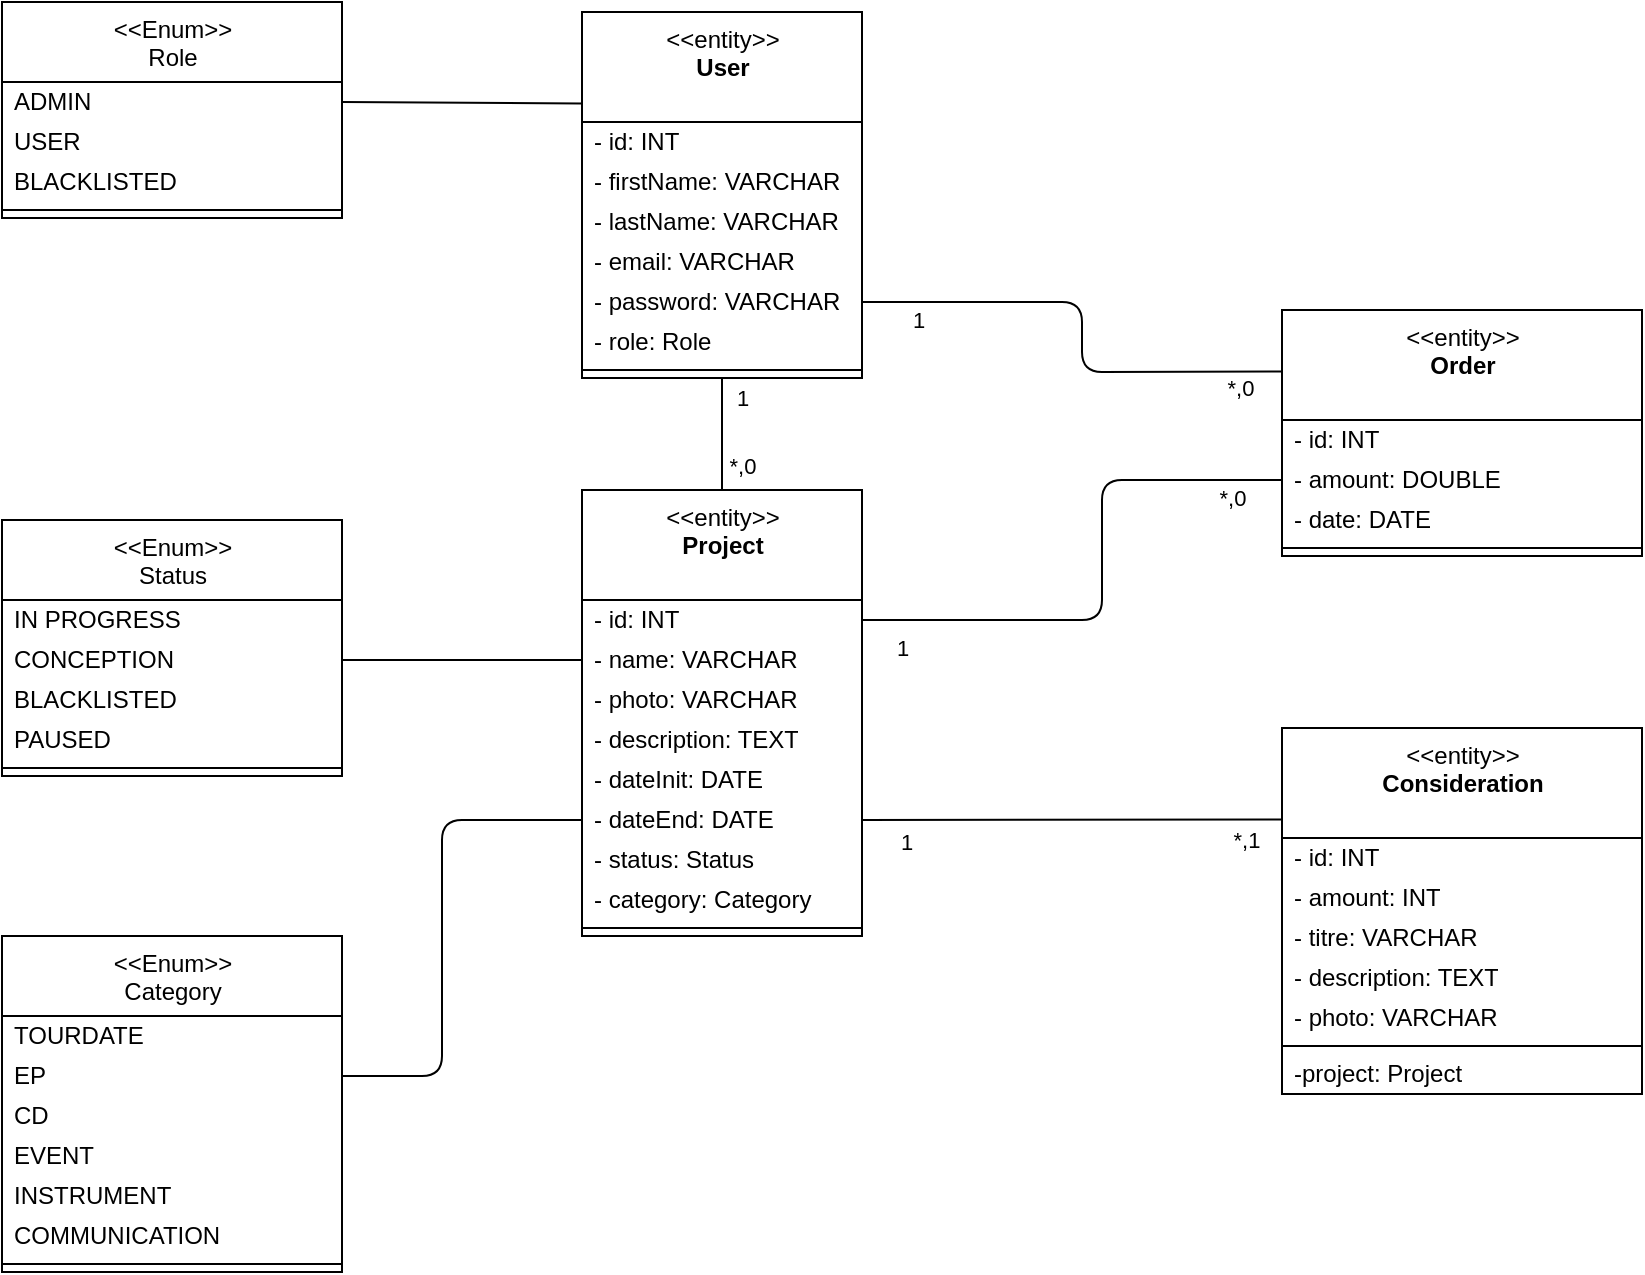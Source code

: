 <mxfile>
    <diagram id="huM5XIfTlMFl4nQvfAJQ" name="Page-1">
        <mxGraphModel dx="772" dy="418" grid="1" gridSize="10" guides="1" tooltips="1" connect="1" arrows="1" fold="1" page="1" pageScale="1" pageWidth="1654" pageHeight="1169" math="0" shadow="0">
            <root>
                <mxCell id="0"/>
                <mxCell id="1" parent="0"/>
                <mxCell id="66" style="edgeStyle=none;html=1;exitX=0.5;exitY=1;exitDx=0;exitDy=0;entryX=0.5;entryY=0;entryDx=0;entryDy=0;endArrow=none;endFill=0;" parent="1" source="2" target="20" edge="1">
                    <mxGeometry relative="1" as="geometry"/>
                </mxCell>
                <mxCell id="67" value="1" style="edgeLabel;html=1;align=center;verticalAlign=middle;resizable=0;points=[];" parent="66" vertex="1" connectable="0">
                    <mxGeometry x="-0.657" y="2" relative="1" as="geometry">
                        <mxPoint x="8" as="offset"/>
                    </mxGeometry>
                </mxCell>
                <mxCell id="69" value="*,0" style="edgeLabel;html=1;align=center;verticalAlign=middle;resizable=0;points=[];" parent="66" vertex="1" connectable="0">
                    <mxGeometry x="0.571" y="3" relative="1" as="geometry">
                        <mxPoint x="7" as="offset"/>
                    </mxGeometry>
                </mxCell>
                <mxCell id="2" value="&amp;lt;&amp;lt;entity&amp;gt;&amp;gt;&lt;br&gt;&lt;b&gt;User&lt;/b&gt;" style="swimlane;fontStyle=0;align=center;verticalAlign=top;childLayout=stackLayout;horizontal=1;startSize=55;horizontalStack=0;resizeParent=1;resizeParentMax=0;resizeLast=0;collapsible=0;marginBottom=0;html=1;" parent="1" vertex="1">
                    <mxGeometry x="320" y="231" width="140" height="183" as="geometry"/>
                </mxCell>
                <mxCell id="4" value="- id: INT" style="text;html=1;strokeColor=none;fillColor=none;align=left;verticalAlign=middle;spacingLeft=4;spacingRight=4;overflow=hidden;rotatable=0;points=[[0,0.5],[1,0.5]];portConstraint=eastwest;" parent="2" vertex="1">
                    <mxGeometry y="55" width="140" height="20" as="geometry"/>
                </mxCell>
                <mxCell id="10" value="- firstName: VARCHAR" style="text;html=1;strokeColor=none;fillColor=none;align=left;verticalAlign=middle;spacingLeft=4;spacingRight=4;overflow=hidden;rotatable=0;points=[[0,0.5],[1,0.5]];portConstraint=eastwest;" parent="2" vertex="1">
                    <mxGeometry y="75" width="140" height="20" as="geometry"/>
                </mxCell>
                <mxCell id="11" value="- lastName: VARCHAR" style="text;html=1;strokeColor=none;fillColor=none;align=left;verticalAlign=middle;spacingLeft=4;spacingRight=4;overflow=hidden;rotatable=0;points=[[0,0.5],[1,0.5]];portConstraint=eastwest;" parent="2" vertex="1">
                    <mxGeometry y="95" width="140" height="20" as="geometry"/>
                </mxCell>
                <mxCell id="13" value="- email: VARCHAR" style="text;html=1;strokeColor=none;fillColor=none;align=left;verticalAlign=middle;spacingLeft=4;spacingRight=4;overflow=hidden;rotatable=0;points=[[0,0.5],[1,0.5]];portConstraint=eastwest;" parent="2" vertex="1">
                    <mxGeometry y="115" width="140" height="20" as="geometry"/>
                </mxCell>
                <mxCell id="12" value="- password: VARCHAR" style="text;html=1;strokeColor=none;fillColor=none;align=left;verticalAlign=middle;spacingLeft=4;spacingRight=4;overflow=hidden;rotatable=0;points=[[0,0.5],[1,0.5]];portConstraint=eastwest;" parent="2" vertex="1">
                    <mxGeometry y="135" width="140" height="20" as="geometry"/>
                </mxCell>
                <mxCell id="14" value="- role: Role" style="text;html=1;strokeColor=none;fillColor=none;align=left;verticalAlign=middle;spacingLeft=4;spacingRight=4;overflow=hidden;rotatable=0;points=[[0,0.5],[1,0.5]];portConstraint=eastwest;" parent="2" vertex="1">
                    <mxGeometry y="155" width="140" height="20" as="geometry"/>
                </mxCell>
                <mxCell id="7" value="" style="line;strokeWidth=1;fillColor=none;align=left;verticalAlign=middle;spacingTop=-1;spacingLeft=3;spacingRight=3;rotatable=0;labelPosition=right;points=[];portConstraint=eastwest;" parent="2" vertex="1">
                    <mxGeometry y="175" width="140" height="8" as="geometry"/>
                </mxCell>
                <mxCell id="63" style="edgeStyle=none;html=1;exitX=1;exitY=0.5;exitDx=0;exitDy=0;entryX=0;entryY=0.25;entryDx=0;entryDy=0;endArrow=none;endFill=0;" parent="1" source="16" target="2" edge="1">
                    <mxGeometry relative="1" as="geometry"/>
                </mxCell>
                <mxCell id="15" value="&amp;lt;&amp;lt;Enum&amp;gt;&amp;gt;&lt;br&gt;Role" style="swimlane;fontStyle=0;align=center;verticalAlign=top;childLayout=stackLayout;horizontal=1;startSize=40;horizontalStack=0;resizeParent=1;resizeParentMax=0;resizeLast=0;collapsible=0;marginBottom=0;html=1;" parent="1" vertex="1">
                    <mxGeometry x="30" y="226" width="170" height="108" as="geometry"/>
                </mxCell>
                <mxCell id="16" value="ADMIN" style="text;html=1;strokeColor=none;fillColor=none;align=left;verticalAlign=middle;spacingLeft=4;spacingRight=4;overflow=hidden;rotatable=0;points=[[0,0.5],[1,0.5]];portConstraint=eastwest;" parent="15" vertex="1">
                    <mxGeometry y="40" width="170" height="20" as="geometry"/>
                </mxCell>
                <mxCell id="17" value="USER" style="text;html=1;strokeColor=none;fillColor=none;align=left;verticalAlign=middle;spacingLeft=4;spacingRight=4;overflow=hidden;rotatable=0;points=[[0,0.5],[1,0.5]];portConstraint=eastwest;" parent="15" vertex="1">
                    <mxGeometry y="60" width="170" height="20" as="geometry"/>
                </mxCell>
                <mxCell id="18" value="BLACKLISTED" style="text;html=1;strokeColor=none;fillColor=none;align=left;verticalAlign=middle;spacingLeft=4;spacingRight=4;overflow=hidden;rotatable=0;points=[[0,0.5],[1,0.5]];portConstraint=eastwest;" parent="15" vertex="1">
                    <mxGeometry y="80" width="170" height="20" as="geometry"/>
                </mxCell>
                <mxCell id="19" value="" style="line;strokeWidth=1;fillColor=none;align=left;verticalAlign=middle;spacingTop=-1;spacingLeft=3;spacingRight=3;rotatable=0;labelPosition=right;points=[];portConstraint=eastwest;" parent="15" vertex="1">
                    <mxGeometry y="100" width="170" height="8" as="geometry"/>
                </mxCell>
                <mxCell id="20" value="&amp;lt;&amp;lt;entity&amp;gt;&amp;gt;&lt;br&gt;&lt;b&gt;Project&lt;/b&gt;" style="swimlane;fontStyle=0;align=center;verticalAlign=top;childLayout=stackLayout;horizontal=1;startSize=55;horizontalStack=0;resizeParent=1;resizeParentMax=0;resizeLast=0;collapsible=0;marginBottom=0;html=1;" parent="1" vertex="1">
                    <mxGeometry x="320" y="470" width="140" height="223" as="geometry"/>
                </mxCell>
                <mxCell id="21" value="- id: INT" style="text;html=1;strokeColor=none;fillColor=none;align=left;verticalAlign=middle;spacingLeft=4;spacingRight=4;overflow=hidden;rotatable=0;points=[[0,0.5],[1,0.5]];portConstraint=eastwest;" parent="20" vertex="1">
                    <mxGeometry y="55" width="140" height="20" as="geometry"/>
                </mxCell>
                <mxCell id="22" value="- name: VARCHAR" style="text;html=1;strokeColor=none;fillColor=none;align=left;verticalAlign=middle;spacingLeft=4;spacingRight=4;overflow=hidden;rotatable=0;points=[[0,0.5],[1,0.5]];portConstraint=eastwest;" parent="20" vertex="1">
                    <mxGeometry y="75" width="140" height="20" as="geometry"/>
                </mxCell>
                <mxCell id="23" value="- photo: VARCHAR" style="text;html=1;strokeColor=none;fillColor=none;align=left;verticalAlign=middle;spacingLeft=4;spacingRight=4;overflow=hidden;rotatable=0;points=[[0,0.5],[1,0.5]];portConstraint=eastwest;" parent="20" vertex="1">
                    <mxGeometry y="95" width="140" height="20" as="geometry"/>
                </mxCell>
                <mxCell id="24" value="- description: TEXT" style="text;html=1;strokeColor=none;fillColor=none;align=left;verticalAlign=middle;spacingLeft=4;spacingRight=4;overflow=hidden;rotatable=0;points=[[0,0.5],[1,0.5]];portConstraint=eastwest;" parent="20" vertex="1">
                    <mxGeometry y="115" width="140" height="20" as="geometry"/>
                </mxCell>
                <mxCell id="25" value="- dateInit: DATE" style="text;html=1;strokeColor=none;fillColor=none;align=left;verticalAlign=middle;spacingLeft=4;spacingRight=4;overflow=hidden;rotatable=0;points=[[0,0.5],[1,0.5]];portConstraint=eastwest;" parent="20" vertex="1">
                    <mxGeometry y="135" width="140" height="20" as="geometry"/>
                </mxCell>
                <mxCell id="26" value="- dateEnd: DATE" style="text;html=1;strokeColor=none;fillColor=none;align=left;verticalAlign=middle;spacingLeft=4;spacingRight=4;overflow=hidden;rotatable=0;points=[[0,0.5],[1,0.5]];portConstraint=eastwest;" parent="20" vertex="1">
                    <mxGeometry y="155" width="140" height="20" as="geometry"/>
                </mxCell>
                <mxCell id="28" value="- status: Status" style="text;html=1;strokeColor=none;fillColor=none;align=left;verticalAlign=middle;spacingLeft=4;spacingRight=4;overflow=hidden;rotatable=0;points=[[0,0.5],[1,0.5]];portConstraint=eastwest;" parent="20" vertex="1">
                    <mxGeometry y="175" width="140" height="20" as="geometry"/>
                </mxCell>
                <mxCell id="35" value="- category: Category" style="text;html=1;strokeColor=none;fillColor=none;align=left;verticalAlign=middle;spacingLeft=4;spacingRight=4;overflow=hidden;rotatable=0;points=[[0,0.5],[1,0.5]];portConstraint=eastwest;" parent="20" vertex="1">
                    <mxGeometry y="195" width="140" height="20" as="geometry"/>
                </mxCell>
                <mxCell id="27" value="" style="line;strokeWidth=1;fillColor=none;align=left;verticalAlign=middle;spacingTop=-1;spacingLeft=3;spacingRight=3;rotatable=0;labelPosition=right;points=[];portConstraint=eastwest;" parent="20" vertex="1">
                    <mxGeometry y="215" width="140" height="8" as="geometry"/>
                </mxCell>
                <mxCell id="29" value="&amp;lt;&amp;lt;Enum&amp;gt;&amp;gt;&lt;br&gt;Status" style="swimlane;fontStyle=0;align=center;verticalAlign=top;childLayout=stackLayout;horizontal=1;startSize=40;horizontalStack=0;resizeParent=1;resizeParentMax=0;resizeLast=0;collapsible=0;marginBottom=0;html=1;" parent="1" vertex="1">
                    <mxGeometry x="30" y="485" width="170" height="128" as="geometry"/>
                </mxCell>
                <mxCell id="30" value="IN PROGRESS" style="text;html=1;strokeColor=none;fillColor=none;align=left;verticalAlign=middle;spacingLeft=4;spacingRight=4;overflow=hidden;rotatable=0;points=[[0,0.5],[1,0.5]];portConstraint=eastwest;" parent="29" vertex="1">
                    <mxGeometry y="40" width="170" height="20" as="geometry"/>
                </mxCell>
                <mxCell id="31" value="CONCEPTION" style="text;html=1;strokeColor=none;fillColor=none;align=left;verticalAlign=middle;spacingLeft=4;spacingRight=4;overflow=hidden;rotatable=0;points=[[0,0.5],[1,0.5]];portConstraint=eastwest;" parent="29" vertex="1">
                    <mxGeometry y="60" width="170" height="20" as="geometry"/>
                </mxCell>
                <mxCell id="32" value="BLACKLISTED" style="text;html=1;strokeColor=none;fillColor=none;align=left;verticalAlign=middle;spacingLeft=4;spacingRight=4;overflow=hidden;rotatable=0;points=[[0,0.5],[1,0.5]];portConstraint=eastwest;" parent="29" vertex="1">
                    <mxGeometry y="80" width="170" height="20" as="geometry"/>
                </mxCell>
                <mxCell id="34" value="PAUSED" style="text;html=1;strokeColor=none;fillColor=none;align=left;verticalAlign=middle;spacingLeft=4;spacingRight=4;overflow=hidden;rotatable=0;points=[[0,0.5],[1,0.5]];portConstraint=eastwest;" parent="29" vertex="1">
                    <mxGeometry y="100" width="170" height="20" as="geometry"/>
                </mxCell>
                <mxCell id="33" value="" style="line;strokeWidth=1;fillColor=none;align=left;verticalAlign=middle;spacingTop=-1;spacingLeft=3;spacingRight=3;rotatable=0;labelPosition=right;points=[];portConstraint=eastwest;" parent="29" vertex="1">
                    <mxGeometry y="120" width="170" height="8" as="geometry"/>
                </mxCell>
                <mxCell id="36" value="&amp;lt;&amp;lt;Enum&amp;gt;&amp;gt;&lt;br&gt;Category" style="swimlane;fontStyle=0;align=center;verticalAlign=top;childLayout=stackLayout;horizontal=1;startSize=40;horizontalStack=0;resizeParent=1;resizeParentMax=0;resizeLast=0;collapsible=0;marginBottom=0;html=1;" parent="1" vertex="1">
                    <mxGeometry x="30" y="693" width="170" height="168" as="geometry"/>
                </mxCell>
                <mxCell id="37" value="TOURDATE" style="text;html=1;strokeColor=none;fillColor=none;align=left;verticalAlign=middle;spacingLeft=4;spacingRight=4;overflow=hidden;rotatable=0;points=[[0,0.5],[1,0.5]];portConstraint=eastwest;" parent="36" vertex="1">
                    <mxGeometry y="40" width="170" height="20" as="geometry"/>
                </mxCell>
                <mxCell id="38" value="EP" style="text;html=1;strokeColor=none;fillColor=none;align=left;verticalAlign=middle;spacingLeft=4;spacingRight=4;overflow=hidden;rotatable=0;points=[[0,0.5],[1,0.5]];portConstraint=eastwest;" parent="36" vertex="1">
                    <mxGeometry y="60" width="170" height="20" as="geometry"/>
                </mxCell>
                <mxCell id="39" value="CD" style="text;html=1;strokeColor=none;fillColor=none;align=left;verticalAlign=middle;spacingLeft=4;spacingRight=4;overflow=hidden;rotatable=0;points=[[0,0.5],[1,0.5]];portConstraint=eastwest;" parent="36" vertex="1">
                    <mxGeometry y="80" width="170" height="20" as="geometry"/>
                </mxCell>
                <mxCell id="40" value="EVENT" style="text;html=1;strokeColor=none;fillColor=none;align=left;verticalAlign=middle;spacingLeft=4;spacingRight=4;overflow=hidden;rotatable=0;points=[[0,0.5],[1,0.5]];portConstraint=eastwest;" parent="36" vertex="1">
                    <mxGeometry y="100" width="170" height="20" as="geometry"/>
                </mxCell>
                <mxCell id="42" value="INSTRUMENT" style="text;html=1;strokeColor=none;fillColor=none;align=left;verticalAlign=middle;spacingLeft=4;spacingRight=4;overflow=hidden;rotatable=0;points=[[0,0.5],[1,0.5]];portConstraint=eastwest;" parent="36" vertex="1">
                    <mxGeometry y="120" width="170" height="20" as="geometry"/>
                </mxCell>
                <mxCell id="43" value="COMMUNICATION" style="text;html=1;strokeColor=none;fillColor=none;align=left;verticalAlign=middle;spacingLeft=4;spacingRight=4;overflow=hidden;rotatable=0;points=[[0,0.5],[1,0.5]];portConstraint=eastwest;" parent="36" vertex="1">
                    <mxGeometry y="140" width="170" height="20" as="geometry"/>
                </mxCell>
                <mxCell id="41" value="" style="line;strokeWidth=1;fillColor=none;align=left;verticalAlign=middle;spacingTop=-1;spacingLeft=3;spacingRight=3;rotatable=0;labelPosition=right;points=[];portConstraint=eastwest;" parent="36" vertex="1">
                    <mxGeometry y="160" width="170" height="8" as="geometry"/>
                </mxCell>
                <mxCell id="44" value="&amp;lt;&amp;lt;entity&amp;gt;&amp;gt;&lt;br&gt;&lt;b&gt;Consideration&lt;/b&gt;" style="swimlane;fontStyle=0;align=center;verticalAlign=top;childLayout=stackLayout;horizontal=1;startSize=55;horizontalStack=0;resizeParent=1;resizeParentMax=0;resizeLast=0;collapsible=0;marginBottom=0;html=1;" parent="1" vertex="1">
                    <mxGeometry x="670" y="589" width="180" height="183" as="geometry"/>
                </mxCell>
                <mxCell id="45" value="- id: INT" style="text;html=1;strokeColor=none;fillColor=none;align=left;verticalAlign=middle;spacingLeft=4;spacingRight=4;overflow=hidden;rotatable=0;points=[[0,0.5],[1,0.5]];portConstraint=eastwest;" parent="44" vertex="1">
                    <mxGeometry y="55" width="180" height="20" as="geometry"/>
                </mxCell>
                <mxCell id="46" value="- amount: INT" style="text;html=1;strokeColor=none;fillColor=none;align=left;verticalAlign=middle;spacingLeft=4;spacingRight=4;overflow=hidden;rotatable=0;points=[[0,0.5],[1,0.5]];portConstraint=eastwest;" parent="44" vertex="1">
                    <mxGeometry y="75" width="180" height="20" as="geometry"/>
                </mxCell>
                <mxCell id="62" value="- titre: VARCHAR" style="text;html=1;strokeColor=none;fillColor=none;align=left;verticalAlign=middle;spacingLeft=4;spacingRight=4;overflow=hidden;rotatable=0;points=[[0,0.5],[1,0.5]];portConstraint=eastwest;" parent="44" vertex="1">
                    <mxGeometry y="95" width="180" height="20" as="geometry"/>
                </mxCell>
                <mxCell id="47" value="- description: TEXT" style="text;html=1;strokeColor=none;fillColor=none;align=left;verticalAlign=middle;spacingLeft=4;spacingRight=4;overflow=hidden;rotatable=0;points=[[0,0.5],[1,0.5]];portConstraint=eastwest;" parent="44" vertex="1">
                    <mxGeometry y="115" width="180" height="20" as="geometry"/>
                </mxCell>
                <mxCell id="54" value="- photo: VARCHAR" style="text;html=1;strokeColor=none;fillColor=none;align=left;verticalAlign=middle;spacingLeft=4;spacingRight=4;overflow=hidden;rotatable=0;points=[[0,0.5],[1,0.5]];portConstraint=eastwest;" parent="44" vertex="1">
                    <mxGeometry y="135" width="180" height="20" as="geometry"/>
                </mxCell>
                <mxCell id="53" value="" style="line;strokeWidth=1;fillColor=none;align=left;verticalAlign=middle;spacingTop=-1;spacingLeft=3;spacingRight=3;rotatable=0;labelPosition=right;points=[];portConstraint=eastwest;" parent="44" vertex="1">
                    <mxGeometry y="155" width="180" height="8" as="geometry"/>
                </mxCell>
                <mxCell id="80" value="-project: Project" style="text;html=1;strokeColor=none;fillColor=none;align=left;verticalAlign=middle;spacingLeft=4;spacingRight=4;overflow=hidden;rotatable=0;points=[[0,0.5],[1,0.5]];portConstraint=eastwest;" parent="44" vertex="1">
                    <mxGeometry y="163" width="180" height="20" as="geometry"/>
                </mxCell>
                <mxCell id="55" value="&amp;lt;&amp;lt;entity&amp;gt;&amp;gt;&lt;br&gt;&lt;b&gt;Order&lt;/b&gt;" style="swimlane;fontStyle=0;align=center;verticalAlign=top;childLayout=stackLayout;horizontal=1;startSize=55;horizontalStack=0;resizeParent=1;resizeParentMax=0;resizeLast=0;collapsible=0;marginBottom=0;html=1;" parent="1" vertex="1">
                    <mxGeometry x="670" y="380" width="180" height="123" as="geometry"/>
                </mxCell>
                <mxCell id="56" value="- id: INT" style="text;html=1;strokeColor=none;fillColor=none;align=left;verticalAlign=middle;spacingLeft=4;spacingRight=4;overflow=hidden;rotatable=0;points=[[0,0.5],[1,0.5]];portConstraint=eastwest;" parent="55" vertex="1">
                    <mxGeometry y="55" width="180" height="20" as="geometry"/>
                </mxCell>
                <mxCell id="57" value="- amount: DOUBLE" style="text;html=1;strokeColor=none;fillColor=none;align=left;verticalAlign=middle;spacingLeft=4;spacingRight=4;overflow=hidden;rotatable=0;points=[[0,0.5],[1,0.5]];portConstraint=eastwest;" parent="55" vertex="1">
                    <mxGeometry y="75" width="180" height="20" as="geometry"/>
                </mxCell>
                <mxCell id="61" value="- date: DATE" style="text;html=1;strokeColor=none;fillColor=none;align=left;verticalAlign=middle;spacingLeft=4;spacingRight=4;overflow=hidden;rotatable=0;points=[[0,0.5],[1,0.5]];portConstraint=eastwest;" parent="55" vertex="1">
                    <mxGeometry y="95" width="180" height="20" as="geometry"/>
                </mxCell>
                <mxCell id="60" value="" style="line;strokeWidth=1;fillColor=none;align=left;verticalAlign=middle;spacingTop=-1;spacingLeft=3;spacingRight=3;rotatable=0;labelPosition=right;points=[];portConstraint=eastwest;" parent="55" vertex="1">
                    <mxGeometry y="115" width="180" height="8" as="geometry"/>
                </mxCell>
                <mxCell id="64" style="edgeStyle=none;html=1;exitX=1;exitY=0.5;exitDx=0;exitDy=0;entryX=0;entryY=0.5;entryDx=0;entryDy=0;endArrow=none;endFill=0;" parent="1" source="31" target="22" edge="1">
                    <mxGeometry relative="1" as="geometry"/>
                </mxCell>
                <mxCell id="65" style="edgeStyle=none;html=1;exitX=0;exitY=0.5;exitDx=0;exitDy=0;entryX=1;entryY=0.5;entryDx=0;entryDy=0;endArrow=none;endFill=0;" parent="1" source="26" target="38" edge="1">
                    <mxGeometry relative="1" as="geometry">
                        <Array as="points">
                            <mxPoint x="250" y="635"/>
                            <mxPoint x="250" y="763"/>
                        </Array>
                    </mxGeometry>
                </mxCell>
                <mxCell id="70" style="edgeStyle=none;html=1;exitX=1;exitY=0.5;exitDx=0;exitDy=0;entryX=0;entryY=0.25;entryDx=0;entryDy=0;endArrow=none;endFill=0;" parent="1" source="26" target="44" edge="1">
                    <mxGeometry relative="1" as="geometry">
                        <Array as="points"/>
                    </mxGeometry>
                </mxCell>
                <mxCell id="71" value="*,1" style="edgeLabel;html=1;align=center;verticalAlign=middle;resizable=0;points=[];" parent="70" vertex="1" connectable="0">
                    <mxGeometry x="0.721" relative="1" as="geometry">
                        <mxPoint x="11" y="10" as="offset"/>
                    </mxGeometry>
                </mxCell>
                <mxCell id="79" value="1" style="edgeLabel;html=1;align=center;verticalAlign=middle;resizable=0;points=[];" parent="70" vertex="1" connectable="0">
                    <mxGeometry x="-0.786" y="-2" relative="1" as="geometry">
                        <mxPoint x="-1" y="9" as="offset"/>
                    </mxGeometry>
                </mxCell>
                <mxCell id="72" style="edgeStyle=none;html=1;exitX=1;exitY=0.5;exitDx=0;exitDy=0;entryX=0;entryY=0.5;entryDx=0;entryDy=0;endArrow=none;endFill=0;" parent="1" source="21" target="57" edge="1">
                    <mxGeometry relative="1" as="geometry">
                        <mxPoint x="570" y="475" as="targetPoint"/>
                        <Array as="points">
                            <mxPoint x="580" y="535"/>
                            <mxPoint x="580" y="465"/>
                        </Array>
                    </mxGeometry>
                </mxCell>
                <mxCell id="73" value="*,0" style="edgeLabel;html=1;align=center;verticalAlign=middle;resizable=0;points=[];" parent="72" vertex="1" connectable="0">
                    <mxGeometry x="0.813" y="-1" relative="1" as="geometry">
                        <mxPoint x="1" y="8" as="offset"/>
                    </mxGeometry>
                </mxCell>
                <mxCell id="74" value="1" style="edgeLabel;html=1;align=center;verticalAlign=middle;resizable=0;points=[];" parent="1" vertex="1" connectable="0">
                    <mxGeometry x="480" y="549" as="geometry"/>
                </mxCell>
                <mxCell id="75" style="edgeStyle=none;html=1;exitX=1;exitY=0.5;exitDx=0;exitDy=0;entryX=0;entryY=0.25;entryDx=0;entryDy=0;endArrow=none;endFill=0;" parent="1" source="12" target="55" edge="1">
                    <mxGeometry relative="1" as="geometry">
                        <Array as="points">
                            <mxPoint x="570" y="376"/>
                            <mxPoint x="570" y="411"/>
                        </Array>
                    </mxGeometry>
                </mxCell>
                <mxCell id="76" value="*,0" style="edgeLabel;html=1;align=center;verticalAlign=middle;resizable=0;points=[];" parent="75" vertex="1" connectable="0">
                    <mxGeometry x="0.818" y="-1" relative="1" as="geometry">
                        <mxPoint x="1" y="7" as="offset"/>
                    </mxGeometry>
                </mxCell>
                <mxCell id="78" value="1" style="edgeLabel;html=1;align=center;verticalAlign=middle;resizable=0;points=[];" parent="75" vertex="1" connectable="0">
                    <mxGeometry x="-0.746" y="-2" relative="1" as="geometry">
                        <mxPoint x="-3" y="7" as="offset"/>
                    </mxGeometry>
                </mxCell>
            </root>
        </mxGraphModel>
    </diagram>
</mxfile>